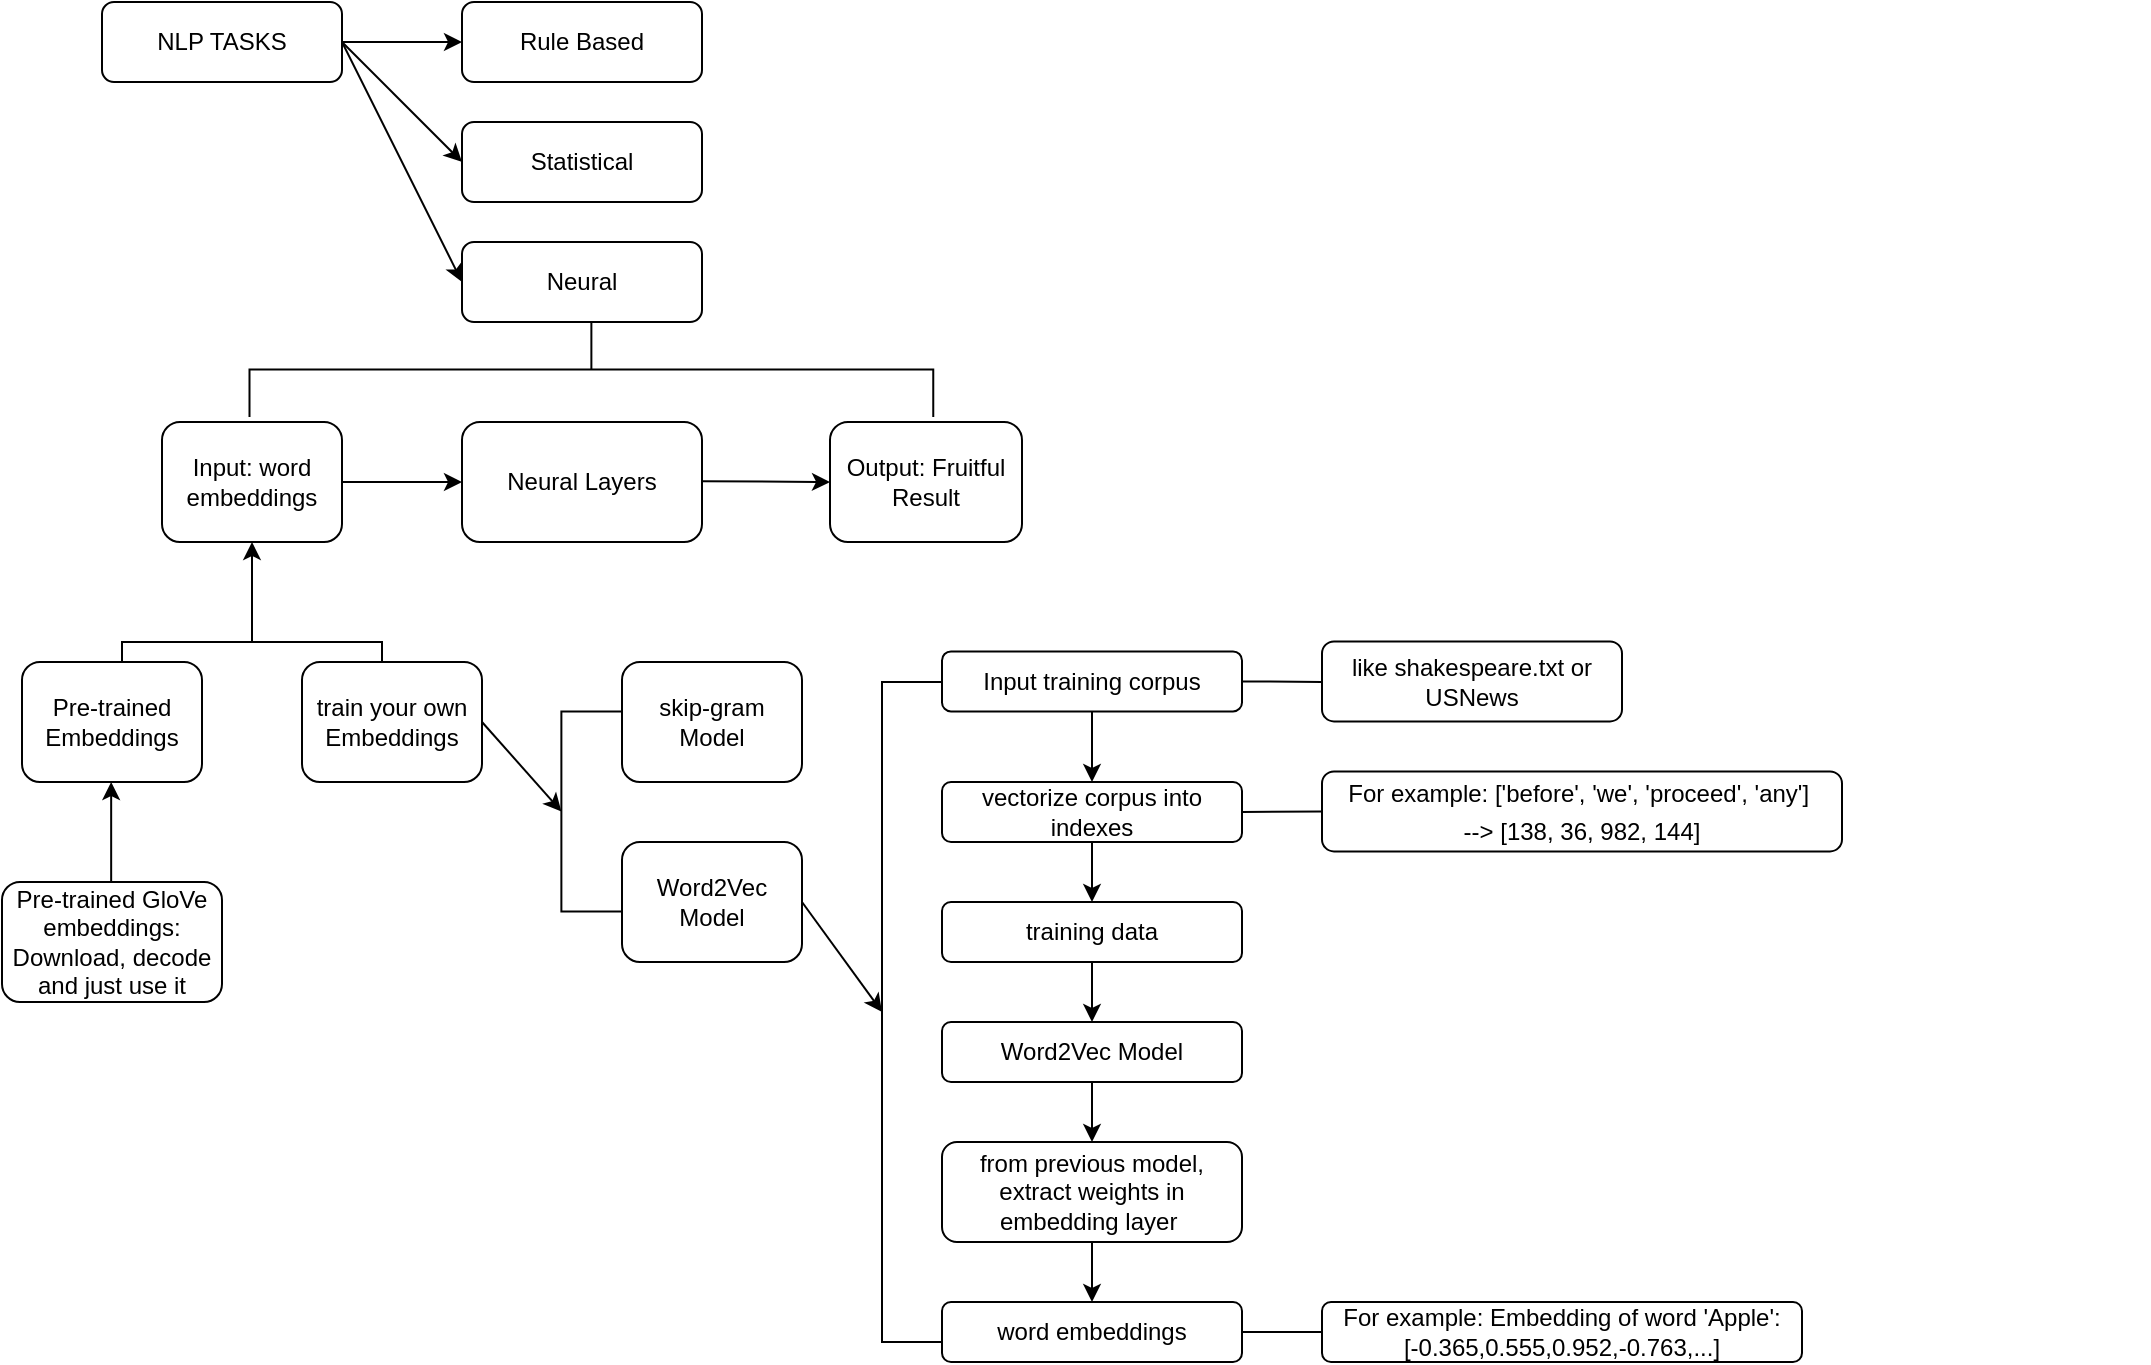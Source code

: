 <mxfile version="13.9.9" type="device"><diagram id="C5RBs43oDa-KdzZeNtuy" name="Page-1"><mxGraphModel dx="749" dy="556" grid="1" gridSize="10" guides="1" tooltips="1" connect="1" arrows="1" fold="1" page="1" pageScale="1" pageWidth="827" pageHeight="1169" math="0" shadow="0"><root><mxCell id="WIyWlLk6GJQsqaUBKTNV-0"/><mxCell id="WIyWlLk6GJQsqaUBKTNV-1" parent="WIyWlLk6GJQsqaUBKTNV-0"/><mxCell id="WIyWlLk6GJQsqaUBKTNV-3" value="NLP TASKS" style="rounded=1;whiteSpace=wrap;html=1;fontSize=12;glass=0;strokeWidth=1;shadow=0;" parent="WIyWlLk6GJQsqaUBKTNV-1" vertex="1"><mxGeometry x="50" y="30" width="120" height="40" as="geometry"/></mxCell><mxCell id="l_6lfqDLfpYQWR978x17-0" value="Rule Based" style="rounded=1;whiteSpace=wrap;html=1;fontSize=12;glass=0;strokeWidth=1;shadow=0;" parent="WIyWlLk6GJQsqaUBKTNV-1" vertex="1"><mxGeometry x="230" y="30" width="120" height="40" as="geometry"/></mxCell><mxCell id="l_6lfqDLfpYQWR978x17-1" value="Statistical" style="rounded=1;whiteSpace=wrap;html=1;fontSize=12;glass=0;strokeWidth=1;shadow=0;" parent="WIyWlLk6GJQsqaUBKTNV-1" vertex="1"><mxGeometry x="230" y="90" width="120" height="40" as="geometry"/></mxCell><mxCell id="l_6lfqDLfpYQWR978x17-2" value="Neural" style="rounded=1;whiteSpace=wrap;html=1;fontSize=12;glass=0;strokeWidth=1;shadow=0;" parent="WIyWlLk6GJQsqaUBKTNV-1" vertex="1"><mxGeometry x="230" y="150" width="120" height="40" as="geometry"/></mxCell><mxCell id="l_6lfqDLfpYQWR978x17-3" value="" style="endArrow=classic;html=1;exitX=1;exitY=0.5;exitDx=0;exitDy=0;entryX=0;entryY=0.5;entryDx=0;entryDy=0;" parent="WIyWlLk6GJQsqaUBKTNV-1" source="WIyWlLk6GJQsqaUBKTNV-3" target="l_6lfqDLfpYQWR978x17-0" edge="1"><mxGeometry width="50" height="50" relative="1" as="geometry"><mxPoint x="390" y="240" as="sourcePoint"/><mxPoint x="440" y="190" as="targetPoint"/></mxGeometry></mxCell><mxCell id="l_6lfqDLfpYQWR978x17-5" value="Input: word embeddings" style="rounded=1;whiteSpace=wrap;html=1;" parent="WIyWlLk6GJQsqaUBKTNV-1" vertex="1"><mxGeometry x="80" y="240" width="90" height="60" as="geometry"/></mxCell><mxCell id="l_6lfqDLfpYQWR978x17-6" value="Neural Layers" style="rounded=1;whiteSpace=wrap;html=1;" parent="WIyWlLk6GJQsqaUBKTNV-1" vertex="1"><mxGeometry x="230" y="240" width="120" height="60" as="geometry"/></mxCell><mxCell id="l_6lfqDLfpYQWR978x17-7" value="Output: Fruitful &lt;br&gt;Result" style="rounded=1;whiteSpace=wrap;html=1;" parent="WIyWlLk6GJQsqaUBKTNV-1" vertex="1"><mxGeometry x="414" y="240" width="96" height="60" as="geometry"/></mxCell><mxCell id="l_6lfqDLfpYQWR978x17-8" value="" style="strokeWidth=1;html=1;shape=mxgraph.flowchart.annotation_2;align=left;labelPosition=right;pointerEvents=2;rotation=90;" parent="WIyWlLk6GJQsqaUBKTNV-1" vertex="1"><mxGeometry x="270.94" y="42.81" width="47.5" height="341.88" as="geometry"/></mxCell><mxCell id="l_6lfqDLfpYQWR978x17-9" value="" style="endArrow=classic;html=1;entryX=0.5;entryY=1;entryDx=0;entryDy=0;" parent="WIyWlLk6GJQsqaUBKTNV-1" target="l_6lfqDLfpYQWR978x17-5" edge="1"><mxGeometry width="50" height="50" relative="1" as="geometry"><mxPoint x="125" y="350" as="sourcePoint"/><mxPoint x="440" y="330" as="targetPoint"/></mxGeometry></mxCell><mxCell id="l_6lfqDLfpYQWR978x17-10" value="Pre-trained Embeddings" style="rounded=1;whiteSpace=wrap;html=1;" parent="WIyWlLk6GJQsqaUBKTNV-1" vertex="1"><mxGeometry x="10" y="360" width="90" height="60" as="geometry"/></mxCell><mxCell id="l_6lfqDLfpYQWR978x17-11" value="train your own Embeddings" style="rounded=1;whiteSpace=wrap;html=1;" parent="WIyWlLk6GJQsqaUBKTNV-1" vertex="1"><mxGeometry x="150" y="360" width="90" height="60" as="geometry"/></mxCell><mxCell id="l_6lfqDLfpYQWR978x17-13" value="Pre-trained GloVe embeddings: Download, decode and just use it" style="rounded=1;whiteSpace=wrap;html=1;" parent="WIyWlLk6GJQsqaUBKTNV-1" vertex="1"><mxGeometry y="470" width="110" height="60" as="geometry"/></mxCell><mxCell id="l_6lfqDLfpYQWR978x17-16" value="Word2Vec Model" style="rounded=1;whiteSpace=wrap;html=1;" parent="WIyWlLk6GJQsqaUBKTNV-1" vertex="1"><mxGeometry x="310" y="450" width="90" height="60" as="geometry"/></mxCell><mxCell id="l_6lfqDLfpYQWR978x17-18" value="skip-gram Model" style="rounded=1;whiteSpace=wrap;html=1;" parent="WIyWlLk6GJQsqaUBKTNV-1" vertex="1"><mxGeometry x="310" y="360" width="90" height="60" as="geometry"/></mxCell><mxCell id="l_6lfqDLfpYQWR978x17-19" value="" style="endArrow=classic;html=1;entryX=0.5;entryY=1;entryDx=0;entryDy=0;" parent="WIyWlLk6GJQsqaUBKTNV-1" edge="1"><mxGeometry width="50" height="50" relative="1" as="geometry"><mxPoint x="54.58" y="470.0" as="sourcePoint"/><mxPoint x="54.58" y="420.0" as="targetPoint"/></mxGeometry></mxCell><mxCell id="l_6lfqDLfpYQWR978x17-23" value="" style="strokeWidth=1;html=1;shape=mxgraph.flowchart.annotation_1;align=left;pointerEvents=1;" parent="WIyWlLk6GJQsqaUBKTNV-1" vertex="1"><mxGeometry x="279.69" y="384.69" width="30" height="100" as="geometry"/></mxCell><mxCell id="l_6lfqDLfpYQWR978x17-24" value="" style="endArrow=classic;html=1;entryX=0;entryY=0.5;entryDx=0;entryDy=0;entryPerimeter=0;exitX=1;exitY=0.5;exitDx=0;exitDy=0;" parent="WIyWlLk6GJQsqaUBKTNV-1" source="l_6lfqDLfpYQWR978x17-11" target="l_6lfqDLfpYQWR978x17-23" edge="1"><mxGeometry width="50" height="50" relative="1" as="geometry"><mxPoint x="390" y="530" as="sourcePoint"/><mxPoint x="440" y="480" as="targetPoint"/></mxGeometry></mxCell><mxCell id="l_6lfqDLfpYQWR978x17-25" value="" style="strokeWidth=1;html=1;shape=mxgraph.flowchart.annotation_1;align=left;pointerEvents=1;direction=south;" parent="WIyWlLk6GJQsqaUBKTNV-1" vertex="1"><mxGeometry x="60" y="350" width="130" height="10" as="geometry"/></mxCell><mxCell id="l_6lfqDLfpYQWR978x17-29" value="" style="endArrow=classic;html=1;entryX=0;entryY=0.5;entryDx=0;entryDy=0;exitX=1;exitY=0.5;exitDx=0;exitDy=0;" parent="WIyWlLk6GJQsqaUBKTNV-1" source="l_6lfqDLfpYQWR978x17-5" target="l_6lfqDLfpYQWR978x17-6" edge="1"><mxGeometry width="50" height="50" relative="1" as="geometry"><mxPoint x="160" y="340" as="sourcePoint"/><mxPoint x="210" y="290" as="targetPoint"/></mxGeometry></mxCell><mxCell id="l_6lfqDLfpYQWR978x17-30" value="" style="endArrow=classic;html=1;entryX=0;entryY=0.5;entryDx=0;entryDy=0;exitX=1;exitY=0.5;exitDx=0;exitDy=0;" parent="WIyWlLk6GJQsqaUBKTNV-1" target="l_6lfqDLfpYQWR978x17-7" edge="1"><mxGeometry width="50" height="50" relative="1" as="geometry"><mxPoint x="350" y="269.58" as="sourcePoint"/><mxPoint x="410" y="269.58" as="targetPoint"/></mxGeometry></mxCell><mxCell id="l_6lfqDLfpYQWR978x17-31" value="" style="endArrow=classic;html=1;entryX=0;entryY=0.5;entryDx=0;entryDy=0;" parent="WIyWlLk6GJQsqaUBKTNV-1" target="l_6lfqDLfpYQWR978x17-1" edge="1"><mxGeometry width="50" height="50" relative="1" as="geometry"><mxPoint x="170" y="50" as="sourcePoint"/><mxPoint x="240" y="280.0" as="targetPoint"/></mxGeometry></mxCell><mxCell id="l_6lfqDLfpYQWR978x17-32" value="" style="endArrow=classic;html=1;entryX=0;entryY=0.5;entryDx=0;entryDy=0;exitX=1;exitY=0.5;exitDx=0;exitDy=0;" parent="WIyWlLk6GJQsqaUBKTNV-1" source="WIyWlLk6GJQsqaUBKTNV-3" target="l_6lfqDLfpYQWR978x17-2" edge="1"><mxGeometry width="50" height="50" relative="1" as="geometry"><mxPoint x="190" y="290.0" as="sourcePoint"/><mxPoint x="250" y="290.0" as="targetPoint"/></mxGeometry></mxCell><mxCell id="l_6lfqDLfpYQWR978x17-33" value="Input training corpus" style="rounded=1;whiteSpace=wrap;html=1;" parent="WIyWlLk6GJQsqaUBKTNV-1" vertex="1"><mxGeometry x="470" y="354.69" width="150" height="30" as="geometry"/></mxCell><mxCell id="l_6lfqDLfpYQWR978x17-34" value="" style="strokeWidth=1;html=1;shape=mxgraph.flowchart.annotation_1;align=left;pointerEvents=1;" parent="WIyWlLk6GJQsqaUBKTNV-1" vertex="1"><mxGeometry x="440" y="370" width="30" height="330" as="geometry"/></mxCell><mxCell id="l_6lfqDLfpYQWR978x17-37" value="like shakespeare.txt or USNews" style="rounded=1;whiteSpace=wrap;html=1;" parent="WIyWlLk6GJQsqaUBKTNV-1" vertex="1"><mxGeometry x="660" y="349.69" width="150" height="40" as="geometry"/></mxCell><mxCell id="l_6lfqDLfpYQWR978x17-38" value="vectorize corpus into indexes" style="rounded=1;whiteSpace=wrap;html=1;" parent="WIyWlLk6GJQsqaUBKTNV-1" vertex="1"><mxGeometry x="470" y="420" width="150" height="30" as="geometry"/></mxCell><mxCell id="l_6lfqDLfpYQWR978x17-39" value="&lt;div style=&quot;line-height: 19px&quot;&gt;For&amp;nbsp;example:&amp;nbsp;['before',&amp;nbsp;'we',&amp;nbsp;'proceed',&amp;nbsp;'any']&amp;nbsp;&lt;/div&gt;&lt;div style=&quot;line-height: 19px&quot;&gt;--&amp;gt;&amp;nbsp;[138,&amp;nbsp;36,&amp;nbsp;982,&amp;nbsp;144]&lt;/div&gt;" style="rounded=1;whiteSpace=wrap;html=1;" parent="WIyWlLk6GJQsqaUBKTNV-1" vertex="1"><mxGeometry x="660" y="414.69" width="260" height="40" as="geometry"/></mxCell><mxCell id="l_6lfqDLfpYQWR978x17-40" value="training data" style="rounded=1;whiteSpace=wrap;html=1;" parent="WIyWlLk6GJQsqaUBKTNV-1" vertex="1"><mxGeometry x="470" y="480" width="150" height="30" as="geometry"/></mxCell><mxCell id="l_6lfqDLfpYQWR978x17-42" value="Word2Vec Model" style="rounded=1;whiteSpace=wrap;html=1;" parent="WIyWlLk6GJQsqaUBKTNV-1" vertex="1"><mxGeometry x="470" y="540" width="150" height="30" as="geometry"/></mxCell><mxCell id="l_6lfqDLfpYQWR978x17-43" value="from previous model, extract weights in embedding layer&amp;nbsp;" style="rounded=1;whiteSpace=wrap;html=1;" parent="WIyWlLk6GJQsqaUBKTNV-1" vertex="1"><mxGeometry x="470" y="600" width="150" height="50" as="geometry"/></mxCell><mxCell id="l_6lfqDLfpYQWR978x17-44" value="word embeddings" style="rounded=1;whiteSpace=wrap;html=1;" parent="WIyWlLk6GJQsqaUBKTNV-1" vertex="1"><mxGeometry x="470" y="680" width="150" height="30" as="geometry"/></mxCell><mxCell id="l_6lfqDLfpYQWR978x17-47" style="edgeStyle=orthogonalEdgeStyle;rounded=0;orthogonalLoop=1;jettySize=auto;html=1;exitX=0.5;exitY=1;exitDx=0;exitDy=0;" parent="WIyWlLk6GJQsqaUBKTNV-1" edge="1"><mxGeometry relative="1" as="geometry"><mxPoint x="1065.0" y="670" as="sourcePoint"/><mxPoint x="1065.0" y="670" as="targetPoint"/></mxGeometry></mxCell><mxCell id="l_6lfqDLfpYQWR978x17-48" value="For&amp;nbsp;example: Embedding of word 'Apple': [-0.365,0.555,0.952,-0.763,...]" style="rounded=1;whiteSpace=wrap;html=1;" parent="WIyWlLk6GJQsqaUBKTNV-1" vertex="1"><mxGeometry x="660" y="680" width="240" height="30" as="geometry"/></mxCell><mxCell id="l_6lfqDLfpYQWR978x17-50" value="" style="endArrow=classic;html=1;entryX=0;entryY=0.5;entryDx=0;entryDy=0;entryPerimeter=0;exitX=1;exitY=0.5;exitDx=0;exitDy=0;" parent="WIyWlLk6GJQsqaUBKTNV-1" source="l_6lfqDLfpYQWR978x17-16" target="l_6lfqDLfpYQWR978x17-34" edge="1"><mxGeometry width="50" height="50" relative="1" as="geometry"><mxPoint x="370" y="530" as="sourcePoint"/><mxPoint x="420" y="480" as="targetPoint"/></mxGeometry></mxCell><mxCell id="l_6lfqDLfpYQWR978x17-53" value="" style="endArrow=none;html=1;exitX=1;exitY=0.5;exitDx=0;exitDy=0;" parent="WIyWlLk6GJQsqaUBKTNV-1" source="l_6lfqDLfpYQWR978x17-33" edge="1"><mxGeometry width="50" height="50" relative="1" as="geometry"><mxPoint x="610" y="420" as="sourcePoint"/><mxPoint x="660" y="370" as="targetPoint"/></mxGeometry></mxCell><mxCell id="l_6lfqDLfpYQWR978x17-54" value="" style="endArrow=none;html=1;exitX=1;exitY=0.5;exitDx=0;exitDy=0;entryX=0;entryY=0.5;entryDx=0;entryDy=0;" parent="WIyWlLk6GJQsqaUBKTNV-1" source="l_6lfqDLfpYQWR978x17-38" target="l_6lfqDLfpYQWR978x17-39" edge="1"><mxGeometry width="50" height="50" relative="1" as="geometry"><mxPoint x="630" y="379.69" as="sourcePoint"/><mxPoint x="670" y="380" as="targetPoint"/></mxGeometry></mxCell><mxCell id="l_6lfqDLfpYQWR978x17-55" value="" style="endArrow=none;html=1;exitX=1;exitY=0.5;exitDx=0;exitDy=0;entryX=0;entryY=0.5;entryDx=0;entryDy=0;" parent="WIyWlLk6GJQsqaUBKTNV-1" source="l_6lfqDLfpYQWR978x17-44" target="l_6lfqDLfpYQWR978x17-48" edge="1"><mxGeometry width="50" height="50" relative="1" as="geometry"><mxPoint x="630" y="445" as="sourcePoint"/><mxPoint x="670" y="444.69" as="targetPoint"/></mxGeometry></mxCell><mxCell id="cFL6IXtJc7Q3gh6-th_6-0" value="" style="endArrow=classic;html=1;exitX=0.5;exitY=1;exitDx=0;exitDy=0;entryX=0.5;entryY=0;entryDx=0;entryDy=0;" edge="1" parent="WIyWlLk6GJQsqaUBKTNV-1" source="l_6lfqDLfpYQWR978x17-33" target="l_6lfqDLfpYQWR978x17-38"><mxGeometry width="50" height="50" relative="1" as="geometry"><mxPoint x="560" y="320" as="sourcePoint"/><mxPoint x="610" y="270" as="targetPoint"/></mxGeometry></mxCell><mxCell id="cFL6IXtJc7Q3gh6-th_6-1" value="" style="endArrow=classic;html=1;exitX=0.5;exitY=1;exitDx=0;exitDy=0;" edge="1" parent="WIyWlLk6GJQsqaUBKTNV-1" source="l_6lfqDLfpYQWR978x17-38"><mxGeometry width="50" height="50" relative="1" as="geometry"><mxPoint x="544.66" y="454.69" as="sourcePoint"/><mxPoint x="545" y="480" as="targetPoint"/></mxGeometry></mxCell><mxCell id="cFL6IXtJc7Q3gh6-th_6-2" value="" style="endArrow=classic;html=1;exitX=0.5;exitY=1;exitDx=0;exitDy=0;entryX=0.5;entryY=0;entryDx=0;entryDy=0;" edge="1" parent="WIyWlLk6GJQsqaUBKTNV-1" source="l_6lfqDLfpYQWR978x17-40" target="l_6lfqDLfpYQWR978x17-42"><mxGeometry width="50" height="50" relative="1" as="geometry"><mxPoint x="565" y="404.69" as="sourcePoint"/><mxPoint x="565" y="440.0" as="targetPoint"/></mxGeometry></mxCell><mxCell id="cFL6IXtJc7Q3gh6-th_6-3" value="" style="endArrow=classic;html=1;exitX=0.5;exitY=1;exitDx=0;exitDy=0;entryX=0.5;entryY=0;entryDx=0;entryDy=0;" edge="1" parent="WIyWlLk6GJQsqaUBKTNV-1" source="l_6lfqDLfpYQWR978x17-42" target="l_6lfqDLfpYQWR978x17-43"><mxGeometry width="50" height="50" relative="1" as="geometry"><mxPoint x="575" y="414.69" as="sourcePoint"/><mxPoint x="575" y="450.0" as="targetPoint"/></mxGeometry></mxCell><mxCell id="cFL6IXtJc7Q3gh6-th_6-4" value="" style="endArrow=classic;html=1;exitX=0.5;exitY=1;exitDx=0;exitDy=0;entryX=0.5;entryY=0;entryDx=0;entryDy=0;" edge="1" parent="WIyWlLk6GJQsqaUBKTNV-1" source="l_6lfqDLfpYQWR978x17-43" target="l_6lfqDLfpYQWR978x17-44"><mxGeometry width="50" height="50" relative="1" as="geometry"><mxPoint x="555" y="580" as="sourcePoint"/><mxPoint x="555" y="610" as="targetPoint"/></mxGeometry></mxCell></root></mxGraphModel></diagram></mxfile>